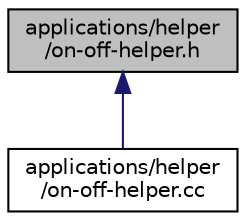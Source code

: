 digraph "applications/helper/on-off-helper.h"
{
  edge [fontname="Helvetica",fontsize="10",labelfontname="Helvetica",labelfontsize="10"];
  node [fontname="Helvetica",fontsize="10",shape=record];
  Node1 [label="applications/helper\l/on-off-helper.h",height=0.2,width=0.4,color="black", fillcolor="grey75", style="filled", fontcolor="black"];
  Node1 -> Node2 [dir="back",color="midnightblue",fontsize="10",style="solid"];
  Node2 [label="applications/helper\l/on-off-helper.cc",height=0.2,width=0.4,color="black", fillcolor="white", style="filled",URL="$d7/d97/on-off-helper_8cc.html"];
}
